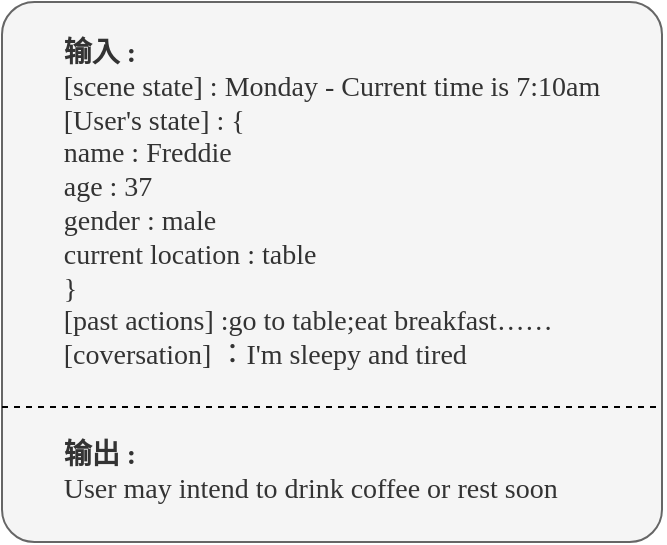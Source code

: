 <mxfile version="26.1.0">
  <diagram name="第 1 页" id="6O1kq6QhIppo-Nqx2D0E">
    <mxGraphModel dx="1213" dy="815" grid="1" gridSize="10" guides="1" tooltips="1" connect="1" arrows="1" fold="1" page="1" pageScale="1" pageWidth="827" pageHeight="1169" math="0" shadow="0">
      <root>
        <mxCell id="0" />
        <mxCell id="1" parent="0" />
        <mxCell id="AYxrfLYcL7_NrFFGG1XF-4" value="&lt;div style=&quot;&quot;&gt;&lt;div style=&quot;text-align: left;&quot;&gt;&lt;b style=&quot;background-color: transparent; color: light-dark(rgb(51, 51, 51), rgb(193, 193, 193));&quot;&gt;&lt;font style=&quot;font-size: 14px;&quot; face=&quot;Times New Roman&quot;&gt;输入 :&lt;/font&gt;&lt;/b&gt;&lt;/div&gt;&lt;div style=&quot;text-align: left;&quot;&gt;&lt;font style=&quot;font-size: 14px;&quot; face=&quot;Times New Roman&quot;&gt;[scene state] : Monday - Current time is 7:10am&lt;/font&gt;&lt;/div&gt;&lt;div style=&quot;text-align: left;&quot;&gt;&lt;font style=&quot;font-size: 14px;&quot; face=&quot;Times New Roman&quot;&gt;[User&#39;s state] : {&lt;/font&gt;&lt;/div&gt;&lt;div style=&quot;&quot;&gt;&lt;div style=&quot;text-align: left;&quot;&gt;&lt;font style=&quot;font-size: 14px;&quot; face=&quot;Times New Roman&quot;&gt;name : Freddie&lt;/font&gt;&lt;/div&gt;&lt;div style=&quot;text-align: left;&quot;&gt;&lt;font style=&quot;font-size: 14px;&quot; face=&quot;Times New Roman&quot;&gt;age : 37&lt;/font&gt;&lt;/div&gt;&lt;div style=&quot;text-align: left;&quot;&gt;&lt;font style=&quot;font-size: 14px;&quot; face=&quot;Times New Roman&quot;&gt;gender : male&lt;/font&gt;&lt;/div&gt;&lt;div style=&quot;text-align: left;&quot;&gt;&lt;span style=&quot;font-family: &amp;quot;Times New Roman&amp;quot;; font-size: 14px;&quot;&gt;current location : table&lt;/span&gt;&lt;font style=&quot;font-size: 14px;&quot; face=&quot;Times New Roman&quot;&gt;&lt;/font&gt;&lt;/div&gt;&lt;div style=&quot;text-align: left;&quot;&gt;&lt;span style=&quot;font-family: &amp;quot;Times New Roman&amp;quot;; font-size: 14px;&quot;&gt;}&lt;/span&gt;&lt;/div&gt;&lt;div style=&quot;text-align: left;&quot;&gt;&lt;font style=&quot;font-size: 14px;&quot; face=&quot;Times New Roman&quot;&gt;[past actions] :&lt;span style=&quot;background-color: transparent; color: light-dark(rgb(51, 51, 51), rgb(193, 193, 193));&quot;&gt;go to table;&lt;/span&gt;&lt;span style=&quot;background-color: transparent; color: light-dark(rgb(51, 51, 51), rgb(193, 193, 193));&quot;&gt;eat breakfast……&lt;/span&gt;&lt;/font&gt;&lt;/div&gt;&lt;/div&gt;&lt;div style=&quot;text-align: left;&quot;&gt;&lt;font face=&quot;Times New Roman&quot;&gt;&lt;span style=&quot;font-size: 14px;&quot;&gt;[coversation] ：&lt;/span&gt;&lt;/font&gt;&lt;span style=&quot;font-size: 14px; font-family: &amp;quot;Times New Roman&amp;quot;; background-color: transparent; color: light-dark(rgb(51, 51, 51), rgb(193, 193, 193));&quot;&gt;I&#39;m sleepy and tired&lt;/span&gt;&lt;/div&gt;&lt;div style=&quot;text-align: left;&quot;&gt;&lt;b style=&quot;background-color: transparent; color: light-dark(rgb(51, 51, 51), rgb(193, 193, 193));&quot;&gt;&lt;font style=&quot;font-size: 14px;&quot; face=&quot;Times New Roman&quot;&gt;&lt;br&gt;&lt;/font&gt;&lt;/b&gt;&lt;/div&gt;&lt;div style=&quot;text-align: left;&quot;&gt;&lt;b style=&quot;background-color: transparent; color: light-dark(rgb(51, 51, 51), rgb(193, 193, 193));&quot;&gt;&lt;font style=&quot;font-size: 14px;&quot; face=&quot;Times New Roman&quot;&gt;&lt;br&gt;&lt;/font&gt;&lt;/b&gt;&lt;/div&gt;&lt;div style=&quot;text-align: left;&quot;&gt;&lt;b style=&quot;background-color: transparent; color: light-dark(rgb(51, 51, 51), rgb(193, 193, 193));&quot;&gt;&lt;font style=&quot;font-size: 14px;&quot; face=&quot;Times New Roman&quot;&gt;输出 :&lt;/font&gt;&lt;/b&gt;&lt;/div&gt;&lt;div style=&quot;text-align: left;&quot;&gt;&lt;font face=&quot;Times New Roman&quot;&gt;&lt;span style=&quot;font-size: 14px;&quot;&gt;User may intend to drink coffee or rest soon&lt;/span&gt;&lt;/font&gt;&lt;/div&gt;&lt;/div&gt;" style="rounded=1;arcSize=6;whiteSpace=wrap;html=1;fillColor=#f5f5f5;fontColor=#333333;strokeColor=#666666;" vertex="1" parent="1">
          <mxGeometry x="270" y="320" width="330" height="270" as="geometry" />
        </mxCell>
        <mxCell id="AYxrfLYcL7_NrFFGG1XF-5" value="" style="endArrow=none;dashed=1;html=1;strokeWidth=1;rounded=0;entryX=1;entryY=0.75;entryDx=0;entryDy=0;exitX=0;exitY=0.75;exitDx=0;exitDy=0;" edge="1" parent="1" source="AYxrfLYcL7_NrFFGG1XF-4" target="AYxrfLYcL7_NrFFGG1XF-4">
          <mxGeometry width="50" height="50" relative="1" as="geometry">
            <mxPoint x="268" y="520" as="sourcePoint" />
            <mxPoint x="440" y="390" as="targetPoint" />
          </mxGeometry>
        </mxCell>
      </root>
    </mxGraphModel>
  </diagram>
</mxfile>
